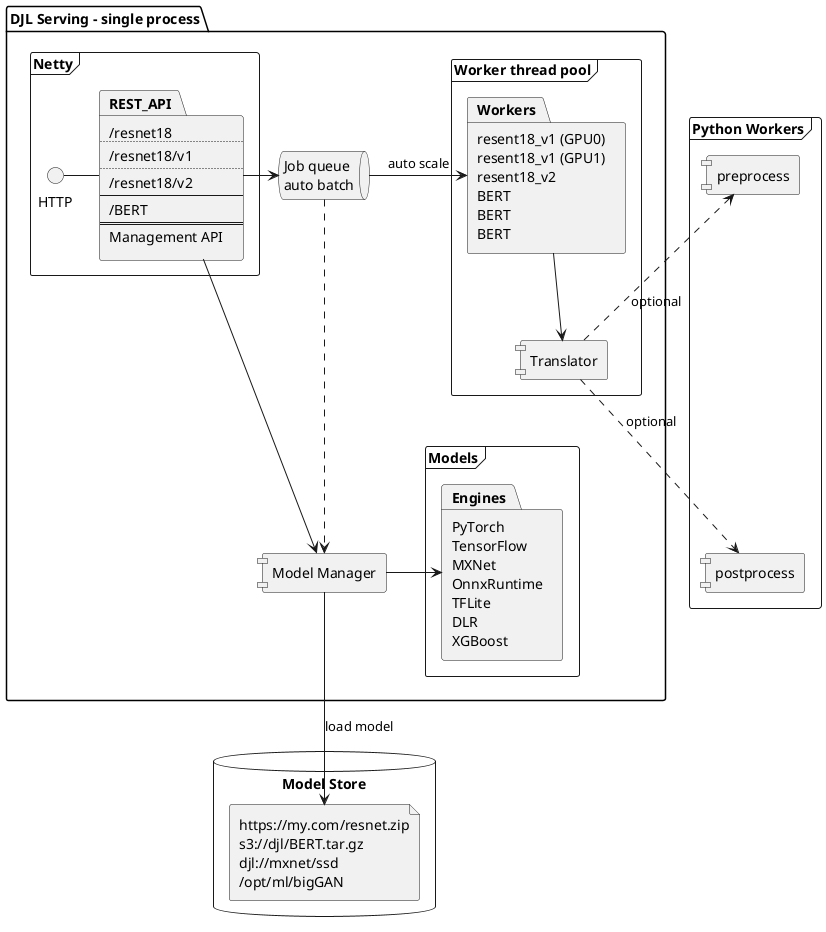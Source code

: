 @startuml
skinparam componentStyle uml1

database "Model Store" as ms {
    file URL [
        https://my.com/resnet.zip
        s3://djl/BERT.tar.gz
        djl://mxnet/ssd
        /opt/ml/bigGAN
    ]
}

package "DJL Serving - single process" {
    frame Netty {
        package REST_API [
            /resnet18
            ..
            /resnet18/v1
            ..
            /resnet18/v2
            --
            /BERT
            ===
            Management API
        ]
        HTTP - REST_API
    }

    frame "Worker thread pool" as wp {
        package Workers [
            resent18_v1 (GPU0)
            resent18_v1 (GPU1)
            resent18_v2
            BERT
            BERT
            BERT
        ]
        [Translator]
    }

    queue "Job queue\nauto batch" as jq
    [Model Manager] as wlm

    frame Models {
        package Engines [
            PyTorch
            TensorFlow
            MXNet
            OnnxRuntime
            TFLite
            DLR
            XGBoost
        ]
    }

    REST_API -> jq
    REST_API ---> wlm
    jq -> Workers : auto scale
    jq ...> wlm
    wlm -right-> Engines
    Engines -[hidden]up- [Translator]
    Translator <-up- Workers
}

frame "Python Workers" {
    [preprocess] -[hidden]-- [postprocess]
}

wlm -down-> URL : load model
Translator -up.> preprocess : optional
Translator -down.> postprocess : optional
@enduml

